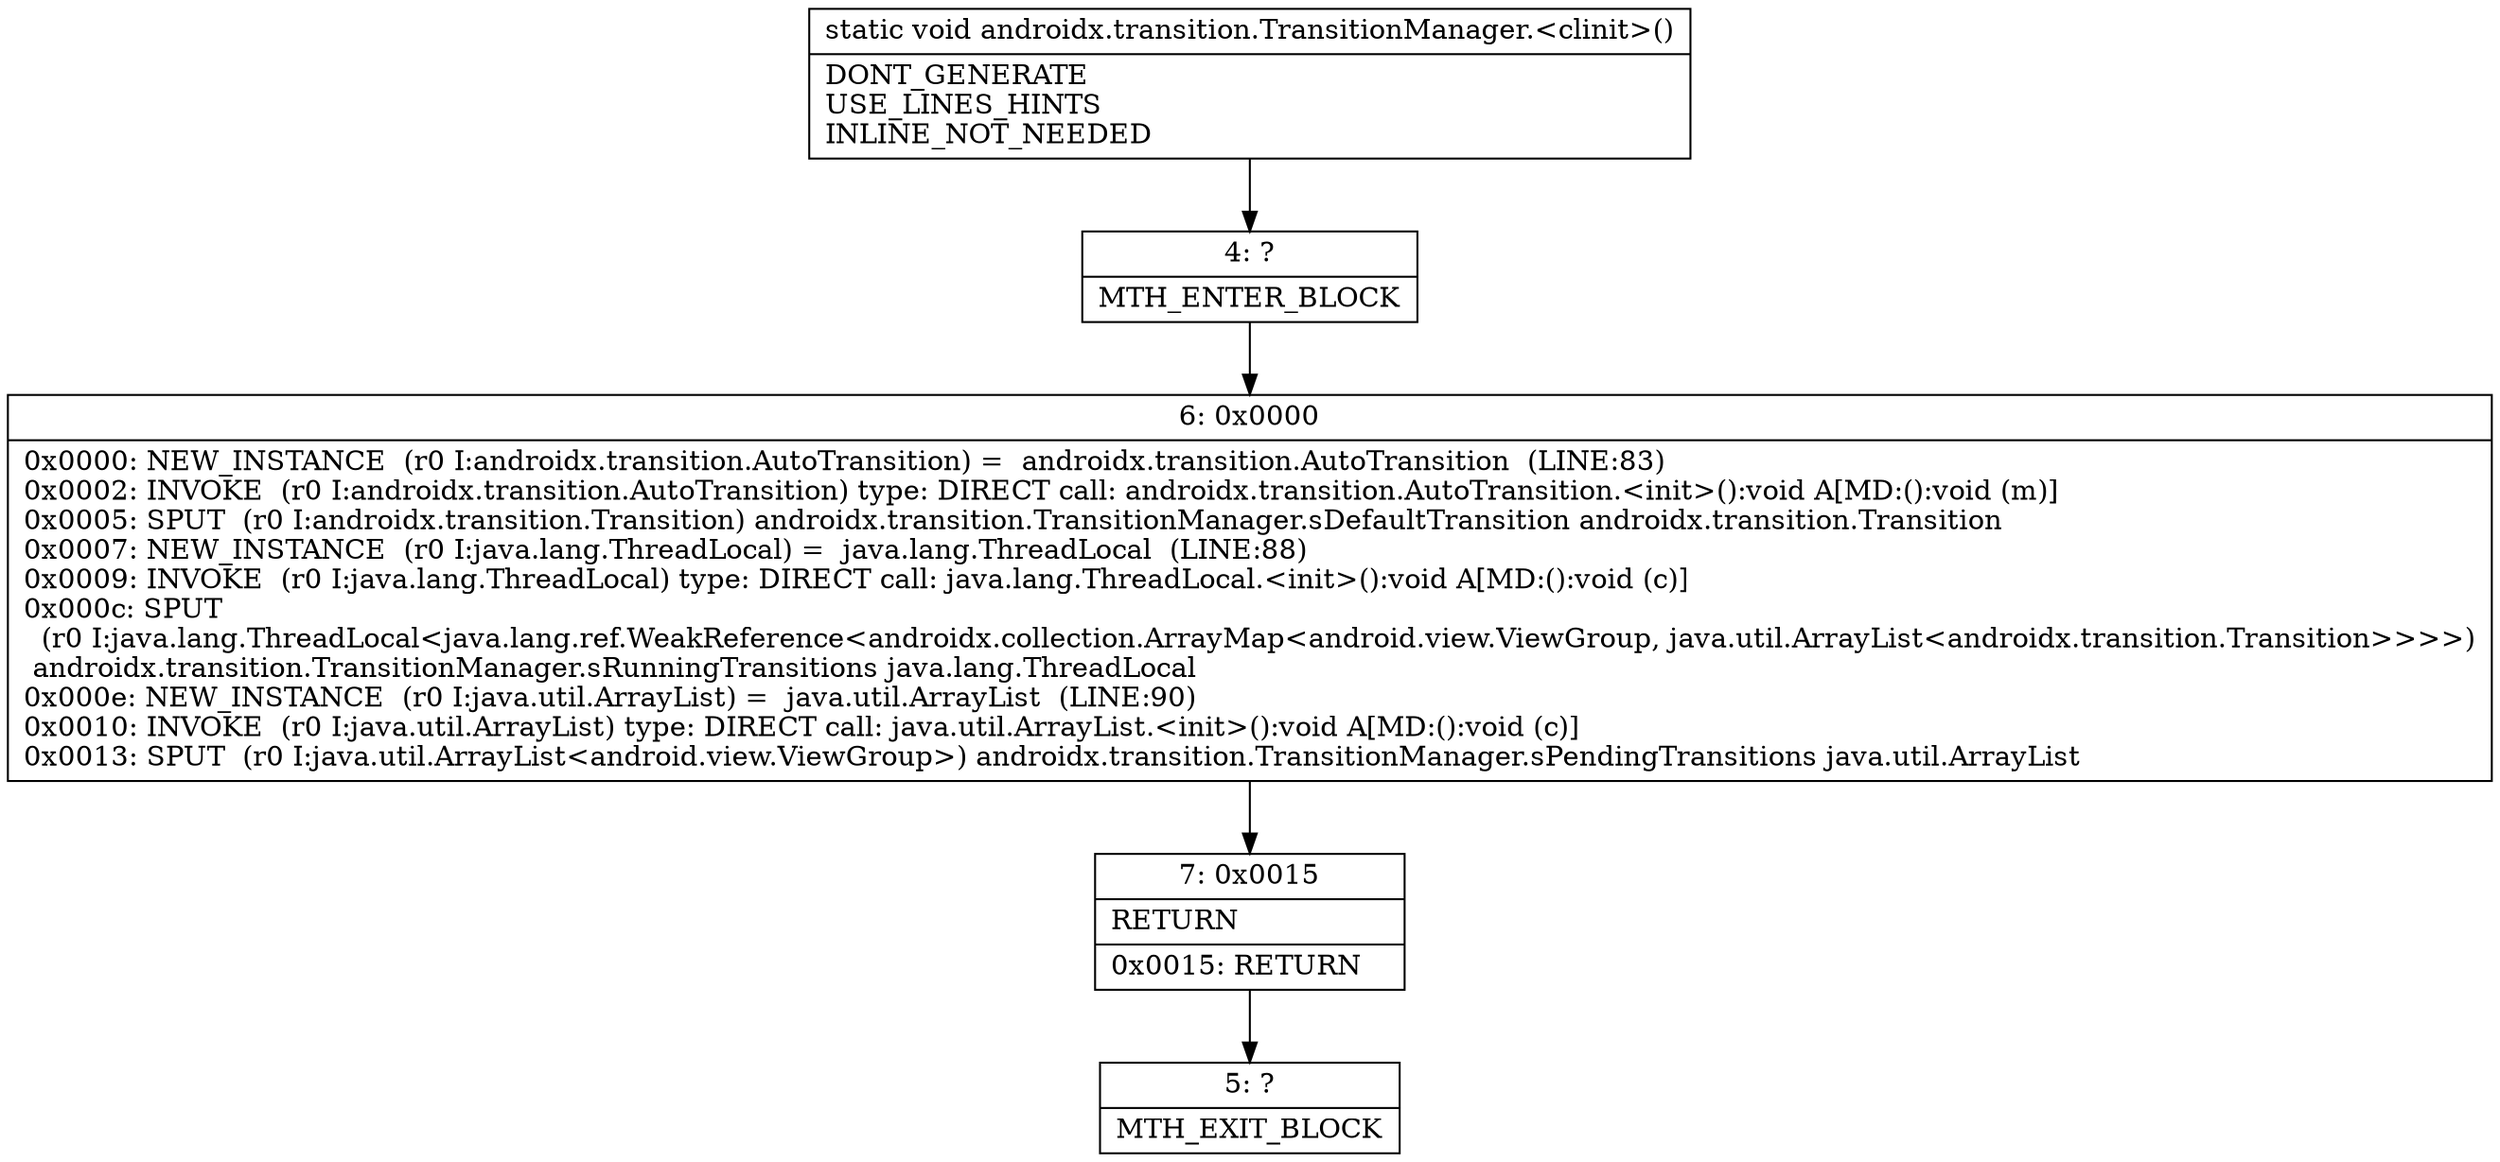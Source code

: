 digraph "CFG forandroidx.transition.TransitionManager.\<clinit\>()V" {
Node_4 [shape=record,label="{4\:\ ?|MTH_ENTER_BLOCK\l}"];
Node_6 [shape=record,label="{6\:\ 0x0000|0x0000: NEW_INSTANCE  (r0 I:androidx.transition.AutoTransition) =  androidx.transition.AutoTransition  (LINE:83)\l0x0002: INVOKE  (r0 I:androidx.transition.AutoTransition) type: DIRECT call: androidx.transition.AutoTransition.\<init\>():void A[MD:():void (m)]\l0x0005: SPUT  (r0 I:androidx.transition.Transition) androidx.transition.TransitionManager.sDefaultTransition androidx.transition.Transition \l0x0007: NEW_INSTANCE  (r0 I:java.lang.ThreadLocal) =  java.lang.ThreadLocal  (LINE:88)\l0x0009: INVOKE  (r0 I:java.lang.ThreadLocal) type: DIRECT call: java.lang.ThreadLocal.\<init\>():void A[MD:():void (c)]\l0x000c: SPUT  \l  (r0 I:java.lang.ThreadLocal\<java.lang.ref.WeakReference\<androidx.collection.ArrayMap\<android.view.ViewGroup, java.util.ArrayList\<androidx.transition.Transition\>\>\>\>)\l androidx.transition.TransitionManager.sRunningTransitions java.lang.ThreadLocal \l0x000e: NEW_INSTANCE  (r0 I:java.util.ArrayList) =  java.util.ArrayList  (LINE:90)\l0x0010: INVOKE  (r0 I:java.util.ArrayList) type: DIRECT call: java.util.ArrayList.\<init\>():void A[MD:():void (c)]\l0x0013: SPUT  (r0 I:java.util.ArrayList\<android.view.ViewGroup\>) androidx.transition.TransitionManager.sPendingTransitions java.util.ArrayList \l}"];
Node_7 [shape=record,label="{7\:\ 0x0015|RETURN\l|0x0015: RETURN   \l}"];
Node_5 [shape=record,label="{5\:\ ?|MTH_EXIT_BLOCK\l}"];
MethodNode[shape=record,label="{static void androidx.transition.TransitionManager.\<clinit\>()  | DONT_GENERATE\lUSE_LINES_HINTS\lINLINE_NOT_NEEDED\l}"];
MethodNode -> Node_4;Node_4 -> Node_6;
Node_6 -> Node_7;
Node_7 -> Node_5;
}

